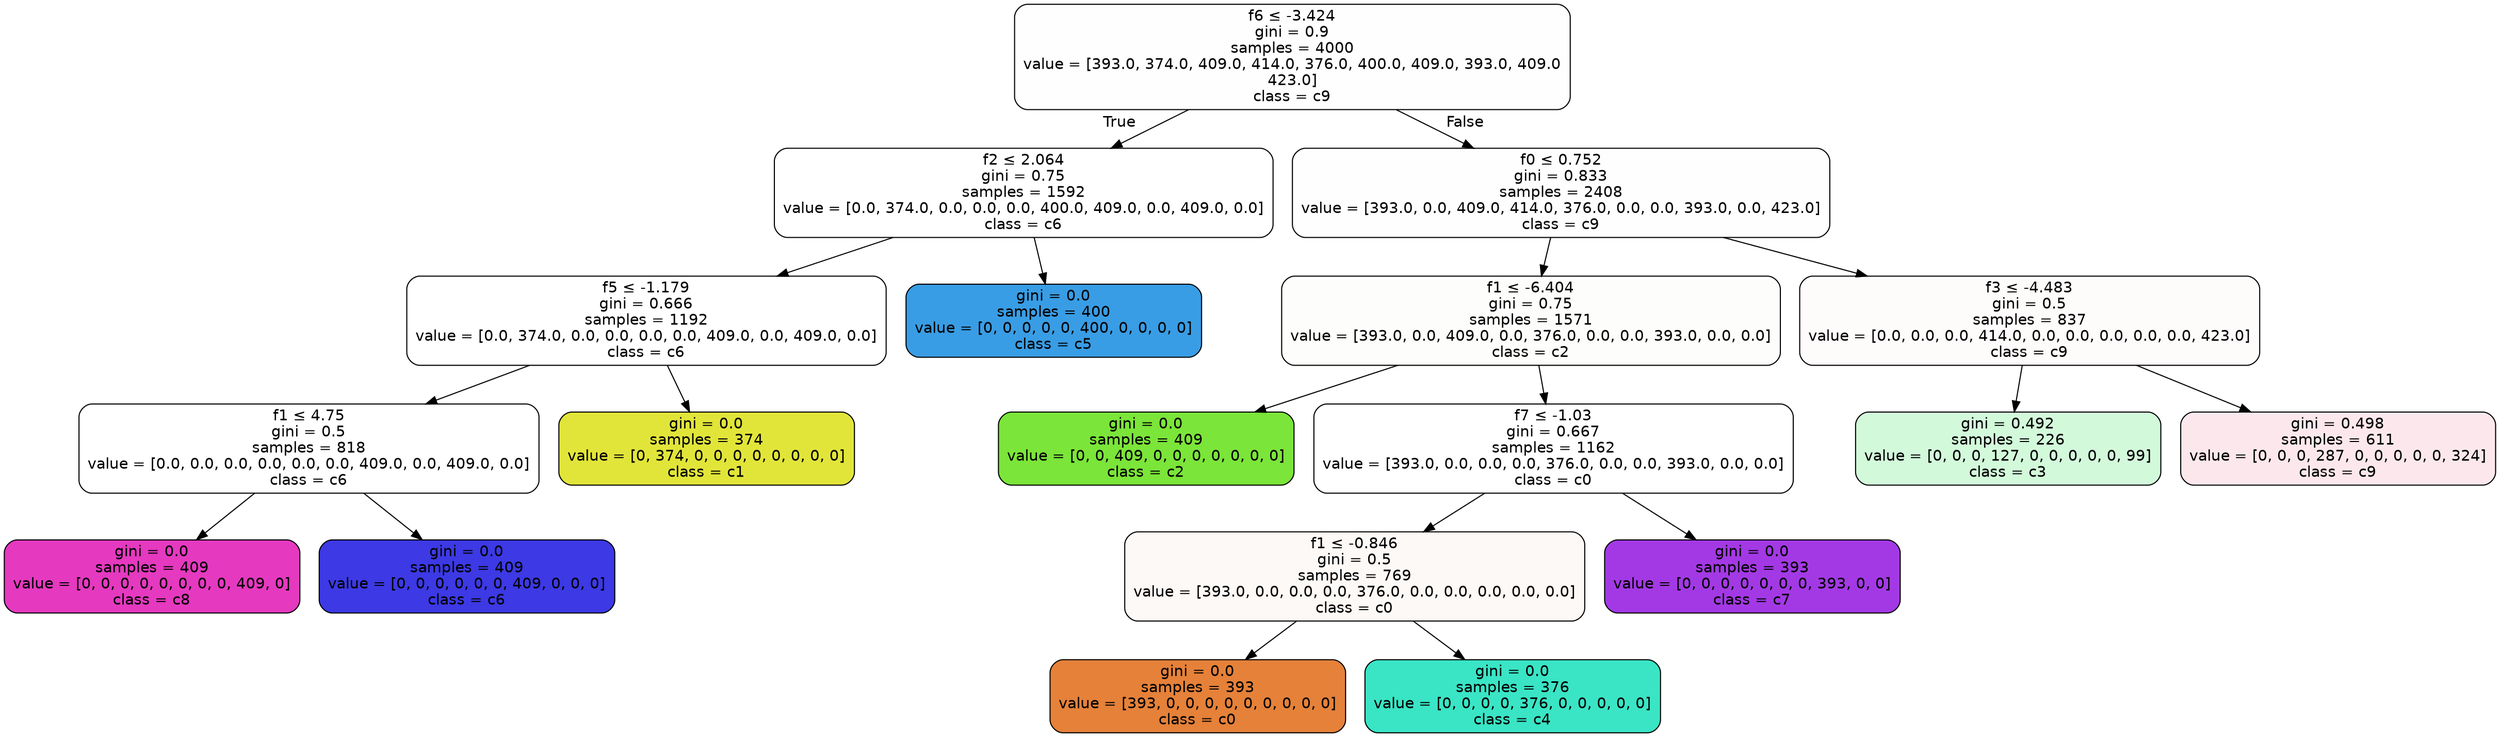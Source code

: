 digraph Tree {
node [shape=box, style="filled, rounded", color="black", fontname=helvetica] ;
edge [fontname=helvetica] ;
0 [label=<f6 &le; -3.424<br/>gini = 0.9<br/>samples = 4000<br/>value = [393.0, 374.0, 409.0, 414.0, 376.0, 400.0, 409.0, 393.0, 409.0<br/>423.0]<br/>class = c9>, fillcolor="#e5395801"] ;
1 [label=<f2 &le; 2.064<br/>gini = 0.75<br/>samples = 1592<br/>value = [0.0, 374.0, 0.0, 0.0, 0.0, 400.0, 409.0, 0.0, 409.0, 0.0]<br/>class = c6>, fillcolor="#3c39e500"] ;
0 -> 1 [labeldistance=2.5, labelangle=45, headlabel="True"] ;
2 [label=<f5 &le; -1.179<br/>gini = 0.666<br/>samples = 1192<br/>value = [0.0, 374.0, 0.0, 0.0, 0.0, 0.0, 409.0, 0.0, 409.0, 0.0]<br/>class = c6>, fillcolor="#3c39e500"] ;
1 -> 2 ;
3 [label=<f1 &le; 4.75<br/>gini = 0.5<br/>samples = 818<br/>value = [0.0, 0.0, 0.0, 0.0, 0.0, 0.0, 409.0, 0.0, 409.0, 0.0]<br/>class = c6>, fillcolor="#3c39e500"] ;
2 -> 3 ;
4 [label=<gini = 0.0<br/>samples = 409<br/>value = [0, 0, 0, 0, 0, 0, 0, 0, 409, 0]<br/>class = c8>, fillcolor="#e539c0ff"] ;
3 -> 4 ;
5 [label=<gini = 0.0<br/>samples = 409<br/>value = [0, 0, 0, 0, 0, 0, 409, 0, 0, 0]<br/>class = c6>, fillcolor="#3c39e5ff"] ;
3 -> 5 ;
6 [label=<gini = 0.0<br/>samples = 374<br/>value = [0, 374, 0, 0, 0, 0, 0, 0, 0, 0]<br/>class = c1>, fillcolor="#e2e539ff"] ;
2 -> 6 ;
7 [label=<gini = 0.0<br/>samples = 400<br/>value = [0, 0, 0, 0, 0, 400, 0, 0, 0, 0]<br/>class = c5>, fillcolor="#399de5ff"] ;
1 -> 7 ;
8 [label=<f0 &le; 0.752<br/>gini = 0.833<br/>samples = 2408<br/>value = [393.0, 0.0, 409.0, 414.0, 376.0, 0.0, 0.0, 393.0, 0.0, 423.0]<br/>class = c9>, fillcolor="#e5395801"] ;
0 -> 8 [labeldistance=2.5, labelangle=-45, headlabel="False"] ;
9 [label=<f1 &le; -6.404<br/>gini = 0.75<br/>samples = 1571<br/>value = [393.0, 0.0, 409.0, 0.0, 376.0, 0.0, 0.0, 393.0, 0.0, 0.0]<br/>class = c2>, fillcolor="#7be53903"] ;
8 -> 9 ;
10 [label=<gini = 0.0<br/>samples = 409<br/>value = [0, 0, 409, 0, 0, 0, 0, 0, 0, 0]<br/>class = c2>, fillcolor="#7be539ff"] ;
9 -> 10 ;
11 [label=<f7 &le; -1.03<br/>gini = 0.667<br/>samples = 1162<br/>value = [393.0, 0.0, 0.0, 0.0, 376.0, 0.0, 0.0, 393.0, 0.0, 0.0]<br/>class = c0>, fillcolor="#e5813900"] ;
9 -> 11 ;
12 [label=<f1 &le; -0.846<br/>gini = 0.5<br/>samples = 769<br/>value = [393.0, 0.0, 0.0, 0.0, 376.0, 0.0, 0.0, 0.0, 0.0, 0.0]<br/>class = c0>, fillcolor="#e581390b"] ;
11 -> 12 ;
13 [label=<gini = 0.0<br/>samples = 393<br/>value = [393, 0, 0, 0, 0, 0, 0, 0, 0, 0]<br/>class = c0>, fillcolor="#e58139ff"] ;
12 -> 13 ;
14 [label=<gini = 0.0<br/>samples = 376<br/>value = [0, 0, 0, 0, 376, 0, 0, 0, 0, 0]<br/>class = c4>, fillcolor="#39e5c5ff"] ;
12 -> 14 ;
15 [label=<gini = 0.0<br/>samples = 393<br/>value = [0, 0, 0, 0, 0, 0, 0, 393, 0, 0]<br/>class = c7>, fillcolor="#a339e5ff"] ;
11 -> 15 ;
16 [label=<f3 &le; -4.483<br/>gini = 0.5<br/>samples = 837<br/>value = [0.0, 0.0, 0.0, 414.0, 0.0, 0.0, 0.0, 0.0, 0.0, 423.0]<br/>class = c9>, fillcolor="#e5395805"] ;
8 -> 16 ;
18 [label=<gini = 0.492<br/>samples = 226<br/>value = [0, 0, 0, 127, 0, 0, 0, 0, 0, 99]<br/>class = c3>, fillcolor="#39e55e38"] ;
16 -> 18 ;
17 [label=<gini = 0.498<br/>samples = 611<br/>value = [0, 0, 0, 287, 0, 0, 0, 0, 0, 324]<br/>class = c9>, fillcolor="#e539581d"] ;
16 -> 17 ;
}
